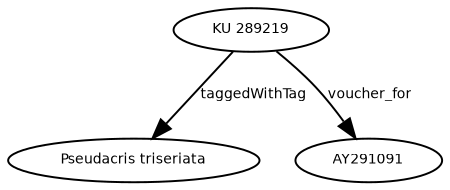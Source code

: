 digraph G {
size="3,3";
node [fontsize=7, fontname="Helvetica"];
edge [fontsize=7, fontname="Helvetica"];
node0 [label="KU 289219", width=0.27433100247,height=0.27433100247];
node1 [label="Pseudacris triseriata", width=0.27433100247,height=0.27433100247];
node2 [label="AY291091", width=0.27433100247,height=0.27433100247];
node0 -> node1 [label="taggedWithTag"];
node0 -> node2 [label="voucher_for"];
}

